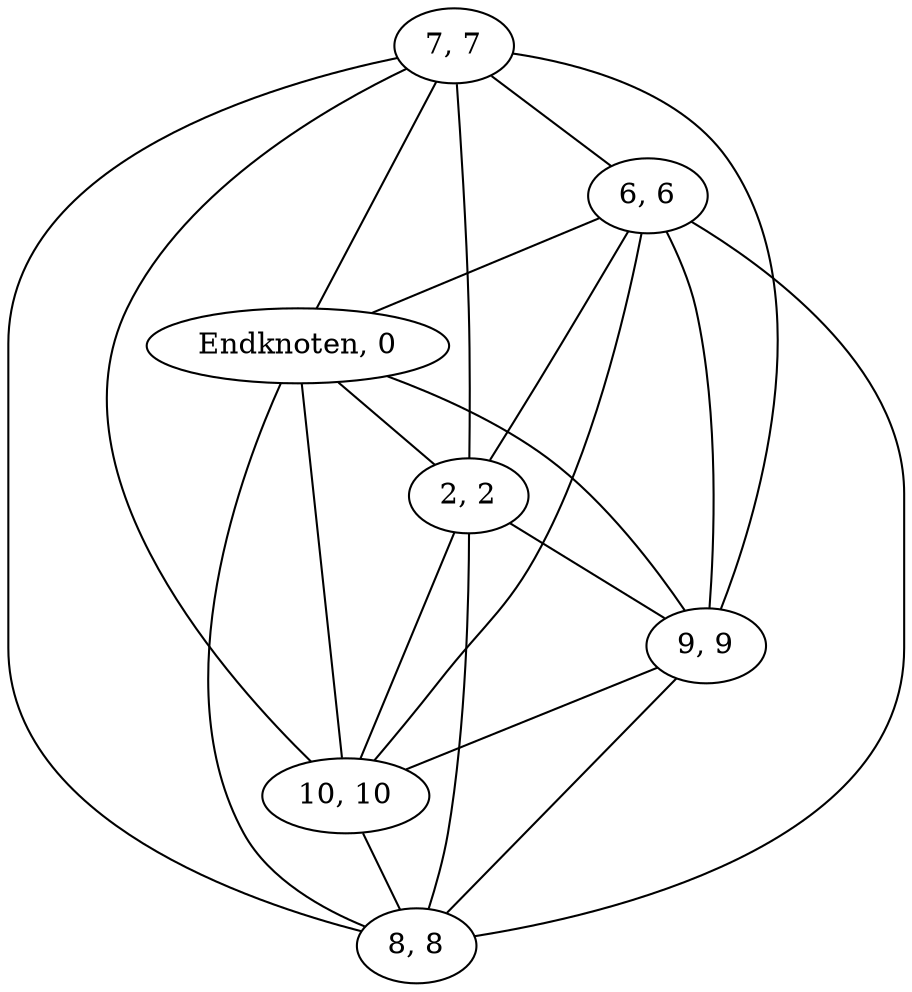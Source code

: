graph G {
  1 [ label="7, 7" ];
  2 [ label="6, 6" ];
  3 [ label="Endknoten, 0" ];
  4 [ label="2, 2" ];
  5 [ label="9, 9" ];
  6 [ label="10, 10" ];
  7 [ label="8, 8" ];
  1 -- 2;
  2 -- 4;
  3 -- 4;
  4 -- 6;
  5 -- 6;
  6 -- 7;
  1 -- 6;
  2 -- 6;
  2 -- 7;
  1 -- 7;
  5 -- 7;
  4 -- 7;
  3 -- 7;
  3 -- 6;
  4 -- 5;
  3 -- 5;
  2 -- 5;
  1 -- 5;
  1 -- 4;
  2 -- 3;
  1 -- 3;
}
